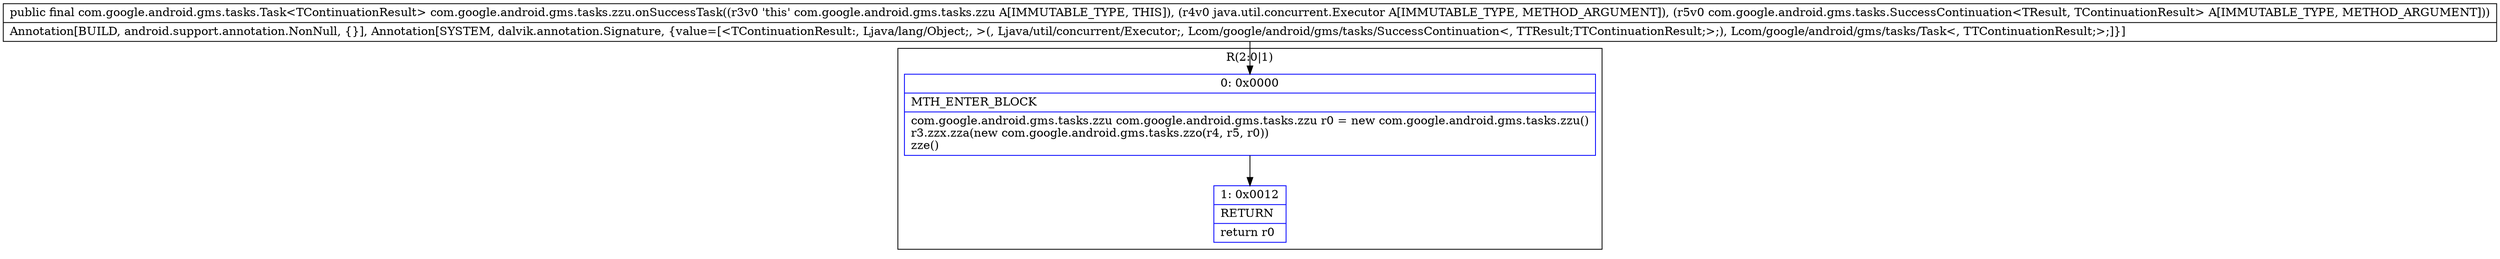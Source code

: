 digraph "CFG forcom.google.android.gms.tasks.zzu.onSuccessTask(Ljava\/util\/concurrent\/Executor;Lcom\/google\/android\/gms\/tasks\/SuccessContinuation;)Lcom\/google\/android\/gms\/tasks\/Task;" {
subgraph cluster_Region_2107124438 {
label = "R(2:0|1)";
node [shape=record,color=blue];
Node_0 [shape=record,label="{0\:\ 0x0000|MTH_ENTER_BLOCK\l|com.google.android.gms.tasks.zzu com.google.android.gms.tasks.zzu r0 = new com.google.android.gms.tasks.zzu()\lr3.zzx.zza(new com.google.android.gms.tasks.zzo(r4, r5, r0))\lzze()\l}"];
Node_1 [shape=record,label="{1\:\ 0x0012|RETURN\l|return r0\l}"];
}
MethodNode[shape=record,label="{public final com.google.android.gms.tasks.Task\<TContinuationResult\> com.google.android.gms.tasks.zzu.onSuccessTask((r3v0 'this' com.google.android.gms.tasks.zzu A[IMMUTABLE_TYPE, THIS]), (r4v0 java.util.concurrent.Executor A[IMMUTABLE_TYPE, METHOD_ARGUMENT]), (r5v0 com.google.android.gms.tasks.SuccessContinuation\<TResult, TContinuationResult\> A[IMMUTABLE_TYPE, METHOD_ARGUMENT]))  | Annotation[BUILD, android.support.annotation.NonNull, \{\}], Annotation[SYSTEM, dalvik.annotation.Signature, \{value=[\<TContinuationResult:, Ljava\/lang\/Object;, \>(, Ljava\/util\/concurrent\/Executor;, Lcom\/google\/android\/gms\/tasks\/SuccessContinuation\<, TTResult;TTContinuationResult;\>;), Lcom\/google\/android\/gms\/tasks\/Task\<, TTContinuationResult;\>;]\}]\l}"];
MethodNode -> Node_0;
Node_0 -> Node_1;
}

